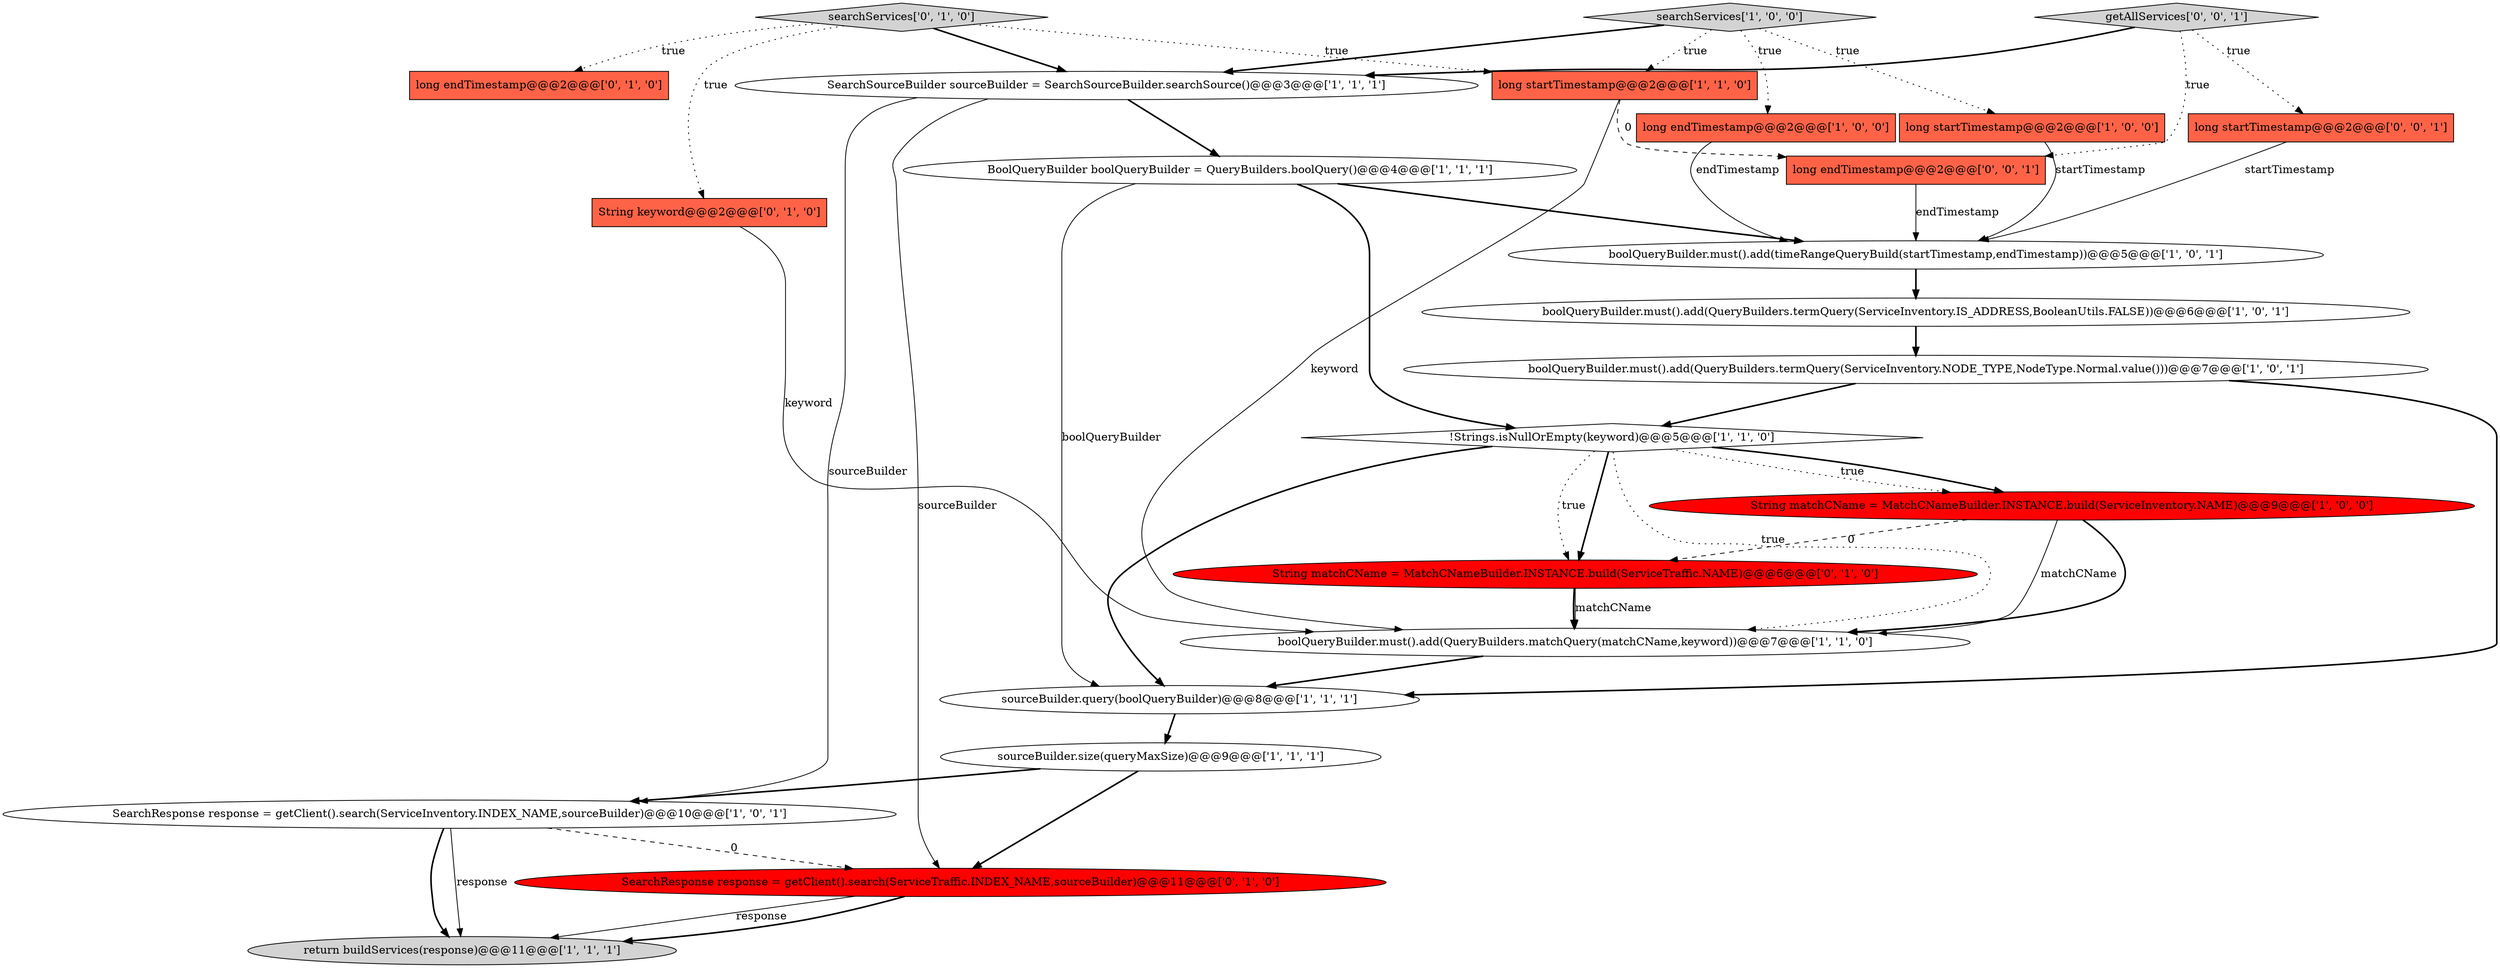 digraph {
1 [style = filled, label = "long startTimestamp@@@2@@@['1', '0', '0']", fillcolor = tomato, shape = box image = "AAA0AAABBB1BBB"];
19 [style = filled, label = "String matchCName = MatchCNameBuilder.INSTANCE.build(ServiceTraffic.NAME)@@@6@@@['0', '1', '0']", fillcolor = red, shape = ellipse image = "AAA1AAABBB2BBB"];
13 [style = filled, label = "String matchCName = MatchCNameBuilder.INSTANCE.build(ServiceInventory.NAME)@@@9@@@['1', '0', '0']", fillcolor = red, shape = ellipse image = "AAA1AAABBB1BBB"];
8 [style = filled, label = "!Strings.isNullOrEmpty(keyword)@@@5@@@['1', '1', '0']", fillcolor = white, shape = diamond image = "AAA0AAABBB1BBB"];
9 [style = filled, label = "BoolQueryBuilder boolQueryBuilder = QueryBuilders.boolQuery()@@@4@@@['1', '1', '1']", fillcolor = white, shape = ellipse image = "AAA0AAABBB1BBB"];
18 [style = filled, label = "SearchResponse response = getClient().search(ServiceTraffic.INDEX_NAME,sourceBuilder)@@@11@@@['0', '1', '0']", fillcolor = red, shape = ellipse image = "AAA1AAABBB2BBB"];
20 [style = filled, label = "searchServices['0', '1', '0']", fillcolor = lightgray, shape = diamond image = "AAA0AAABBB2BBB"];
21 [style = filled, label = "long startTimestamp@@@2@@@['0', '0', '1']", fillcolor = tomato, shape = box image = "AAA0AAABBB3BBB"];
14 [style = filled, label = "sourceBuilder.query(boolQueryBuilder)@@@8@@@['1', '1', '1']", fillcolor = white, shape = ellipse image = "AAA0AAABBB1BBB"];
2 [style = filled, label = "boolQueryBuilder.must().add(QueryBuilders.termQuery(ServiceInventory.NODE_TYPE,NodeType.Normal.value()))@@@7@@@['1', '0', '1']", fillcolor = white, shape = ellipse image = "AAA0AAABBB1BBB"];
23 [style = filled, label = "long endTimestamp@@@2@@@['0', '0', '1']", fillcolor = tomato, shape = box image = "AAA0AAABBB3BBB"];
5 [style = filled, label = "sourceBuilder.size(queryMaxSize)@@@9@@@['1', '1', '1']", fillcolor = white, shape = ellipse image = "AAA0AAABBB1BBB"];
3 [style = filled, label = "SearchResponse response = getClient().search(ServiceInventory.INDEX_NAME,sourceBuilder)@@@10@@@['1', '0', '1']", fillcolor = white, shape = ellipse image = "AAA0AAABBB1BBB"];
6 [style = filled, label = "long endTimestamp@@@2@@@['1', '0', '0']", fillcolor = tomato, shape = box image = "AAA0AAABBB1BBB"];
17 [style = filled, label = "long endTimestamp@@@2@@@['0', '1', '0']", fillcolor = tomato, shape = box image = "AAA0AAABBB2BBB"];
7 [style = filled, label = "boolQueryBuilder.must().add(QueryBuilders.termQuery(ServiceInventory.IS_ADDRESS,BooleanUtils.FALSE))@@@6@@@['1', '0', '1']", fillcolor = white, shape = ellipse image = "AAA0AAABBB1BBB"];
4 [style = filled, label = "searchServices['1', '0', '0']", fillcolor = lightgray, shape = diamond image = "AAA0AAABBB1BBB"];
0 [style = filled, label = "return buildServices(response)@@@11@@@['1', '1', '1']", fillcolor = lightgray, shape = ellipse image = "AAA0AAABBB1BBB"];
22 [style = filled, label = "getAllServices['0', '0', '1']", fillcolor = lightgray, shape = diamond image = "AAA0AAABBB3BBB"];
10 [style = filled, label = "SearchSourceBuilder sourceBuilder = SearchSourceBuilder.searchSource()@@@3@@@['1', '1', '1']", fillcolor = white, shape = ellipse image = "AAA0AAABBB1BBB"];
11 [style = filled, label = "boolQueryBuilder.must().add(QueryBuilders.matchQuery(matchCName,keyword))@@@7@@@['1', '1', '0']", fillcolor = white, shape = ellipse image = "AAA0AAABBB1BBB"];
15 [style = filled, label = "boolQueryBuilder.must().add(timeRangeQueryBuild(startTimestamp,endTimestamp))@@@5@@@['1', '0', '1']", fillcolor = white, shape = ellipse image = "AAA0AAABBB1BBB"];
16 [style = filled, label = "String keyword@@@2@@@['0', '1', '0']", fillcolor = tomato, shape = box image = "AAA0AAABBB2BBB"];
12 [style = filled, label = "long startTimestamp@@@2@@@['1', '1', '0']", fillcolor = tomato, shape = box image = "AAA0AAABBB1BBB"];
4->6 [style = dotted, label="true"];
5->3 [style = bold, label=""];
4->10 [style = bold, label=""];
22->21 [style = dotted, label="true"];
12->23 [style = dashed, label="0"];
1->15 [style = solid, label="startTimestamp"];
10->18 [style = solid, label="sourceBuilder"];
15->7 [style = bold, label=""];
22->23 [style = dotted, label="true"];
16->11 [style = solid, label="keyword"];
11->14 [style = bold, label=""];
4->1 [style = dotted, label="true"];
8->19 [style = bold, label=""];
20->17 [style = dotted, label="true"];
3->18 [style = dashed, label="0"];
14->5 [style = bold, label=""];
8->14 [style = bold, label=""];
19->11 [style = bold, label=""];
13->11 [style = solid, label="matchCName"];
5->18 [style = bold, label=""];
13->19 [style = dashed, label="0"];
21->15 [style = solid, label="startTimestamp"];
9->8 [style = bold, label=""];
13->11 [style = bold, label=""];
20->16 [style = dotted, label="true"];
9->14 [style = solid, label="boolQueryBuilder"];
3->0 [style = bold, label=""];
20->10 [style = bold, label=""];
18->0 [style = solid, label="response"];
10->3 [style = solid, label="sourceBuilder"];
12->11 [style = solid, label="keyword"];
9->15 [style = bold, label=""];
7->2 [style = bold, label=""];
3->0 [style = solid, label="response"];
2->14 [style = bold, label=""];
22->10 [style = bold, label=""];
8->11 [style = dotted, label="true"];
23->15 [style = solid, label="endTimestamp"];
10->9 [style = bold, label=""];
8->13 [style = dotted, label="true"];
20->12 [style = dotted, label="true"];
4->12 [style = dotted, label="true"];
8->19 [style = dotted, label="true"];
18->0 [style = bold, label=""];
8->13 [style = bold, label=""];
2->8 [style = bold, label=""];
19->11 [style = solid, label="matchCName"];
6->15 [style = solid, label="endTimestamp"];
}
